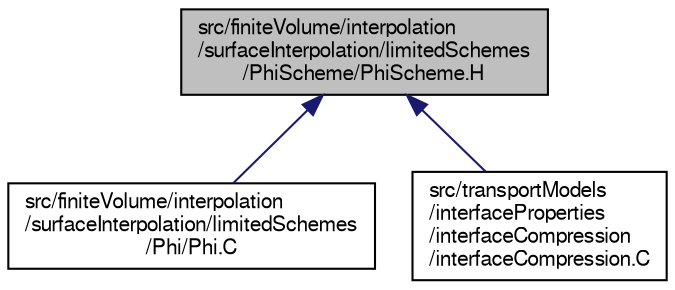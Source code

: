 digraph "src/finiteVolume/interpolation/surfaceInterpolation/limitedSchemes/PhiScheme/PhiScheme.H"
{
  bgcolor="transparent";
  edge [fontname="FreeSans",fontsize="10",labelfontname="FreeSans",labelfontsize="10"];
  node [fontname="FreeSans",fontsize="10",shape=record];
  Node1 [label="src/finiteVolume/interpolation\l/surfaceInterpolation/limitedSchemes\l/PhiScheme/PhiScheme.H",height=0.2,width=0.4,color="black", fillcolor="grey75", style="filled" fontcolor="black"];
  Node1 -> Node2 [dir="back",color="midnightblue",fontsize="10",style="solid",fontname="FreeSans"];
  Node2 [label="src/finiteVolume/interpolation\l/surfaceInterpolation/limitedSchemes\l/Phi/Phi.C",height=0.2,width=0.4,color="black",URL="$a05595.html"];
  Node1 -> Node3 [dir="back",color="midnightblue",fontsize="10",style="solid",fontname="FreeSans"];
  Node3 [label="src/transportModels\l/interfaceProperties\l/interfaceCompression\l/interfaceCompression.C",height=0.2,width=0.4,color="black",URL="$a09943.html"];
}

